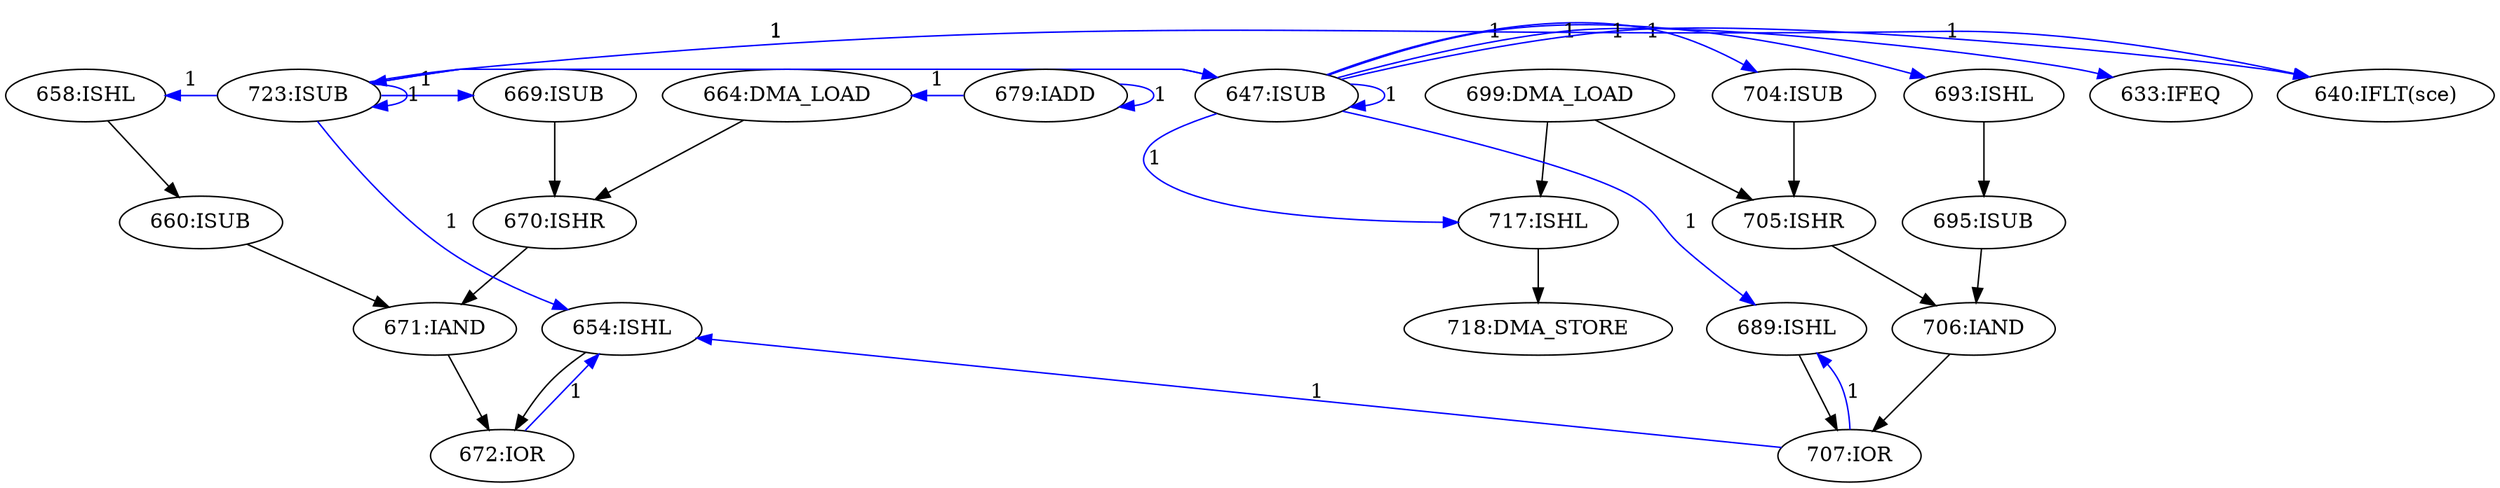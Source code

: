 digraph depgraph {
n0 [label="695:ISUB"];
n1 [label="693:ISHL"];
n1 -> n0;
n2 [label="705:ISHR"];
n3 [label="699:DMA_LOAD"];
n3 -> n2;
n4 [label="704:ISUB"];
n4 -> n2;
n5 [label="660:ISUB"];
n6 [label="658:ISHL"];
n6 -> n5;
n7 [label="706:IAND"];
n0 -> n7;
n2 -> n7;
n8 [label="670:ISHR"];
n9 [label="664:DMA_LOAD"];
n9 -> n8;
n10 [label="669:ISUB"];
n10 -> n8;
n11 [label="718:DMA_STORE"];
n12 [label="717:ISHL"];
n12 -> n11;
n3 -> n12;
n13 [label="672:IOR"];
n14 [label="654:ISHL"];
n14 -> n13;
n15 [label="671:IAND"];
n15 -> n13;
n16 [label="707:IOR"];
n17 [label="689:ISHL"];
n17 -> n16;
n7 -> n16;
n5 -> n15;
n8 -> n15;
n18 [label="647:ISUB"];
n19 [label="633:IFEQ"];
n18 -> n19 [constraint=false,color=blue,label="1"];
n18 -> n1 [constraint=false,color=blue,label="1"];
n20 [label="640:IFLT(sce)"];
n18 -> n20 [constraint=false,color=blue,label="1"];
n18 -> n12 [constraint=false,color=blue,label="1"];
n18 -> n4 [constraint=false,color=blue,label="1"];
n21 [label="723:ISUB"];
n18 -> n21 [constraint=false,color=blue,label="1"];
n18 -> n18 [constraint=false,color=blue,label="1"];
n18 -> n17 [constraint=false,color=blue,label="1"];
n22 [label="679:IADD"];
n22 -> n22 [constraint=false,color=blue,label="1"];
n22 -> n9 [constraint=false,color=blue,label="1"];
n16 -> n17 [constraint=false,color=blue,label="1"];
n16 -> n14 [constraint=false,color=blue,label="1"];
n13 -> n14 [constraint=false,color=blue,label="1"];
n21 -> n14 [constraint=false,color=blue,label="1"];
n21 -> n20 [constraint=false,color=blue,label="1"];
n21 -> n21 [constraint=false,color=blue,label="1"];
n21 -> n6 [constraint=false,color=blue,label="1"];
n21 -> n10 [constraint=false,color=blue,label="1"];
n21 -> n18 [constraint=false,color=blue,label="1"];
}